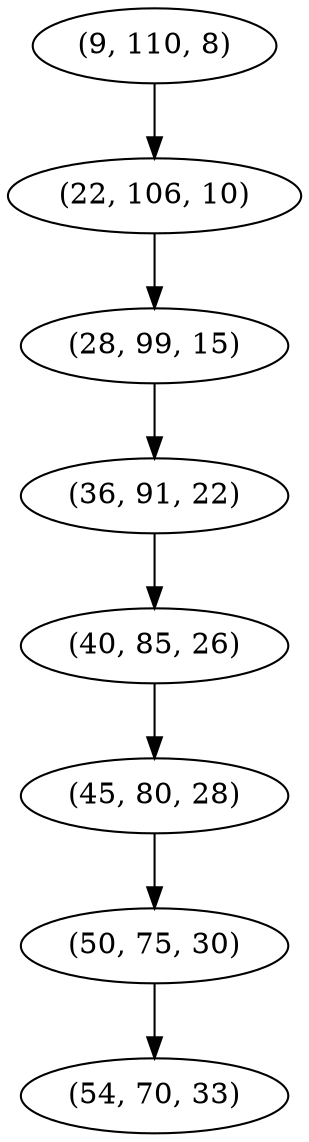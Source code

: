 digraph tree {
    "(9, 110, 8)";
    "(22, 106, 10)";
    "(28, 99, 15)";
    "(36, 91, 22)";
    "(40, 85, 26)";
    "(45, 80, 28)";
    "(50, 75, 30)";
    "(54, 70, 33)";
    "(9, 110, 8)" -> "(22, 106, 10)";
    "(22, 106, 10)" -> "(28, 99, 15)";
    "(28, 99, 15)" -> "(36, 91, 22)";
    "(36, 91, 22)" -> "(40, 85, 26)";
    "(40, 85, 26)" -> "(45, 80, 28)";
    "(45, 80, 28)" -> "(50, 75, 30)";
    "(50, 75, 30)" -> "(54, 70, 33)";
}
